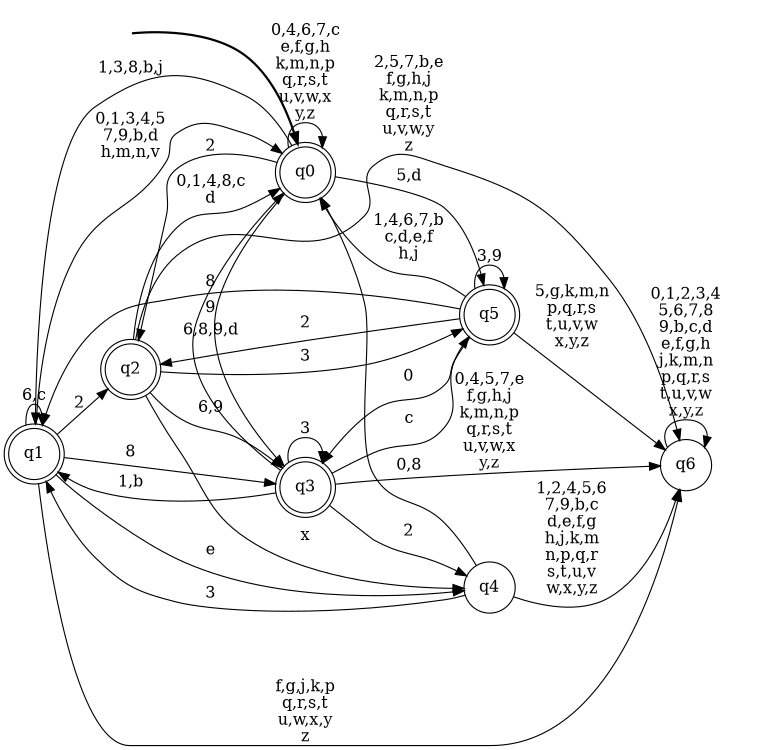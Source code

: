 digraph BlueStar {
__start0 [style = invis, shape = none, label = "", width = 0, height = 0];

rankdir=LR;
size="8,5";

s0 [style="rounded,filled", color="black", fillcolor="white" shape="doublecircle", label="q0"];
s1 [style="rounded,filled", color="black", fillcolor="white" shape="doublecircle", label="q1"];
s2 [style="rounded,filled", color="black", fillcolor="white" shape="doublecircle", label="q2"];
s3 [style="rounded,filled", color="black", fillcolor="white" shape="doublecircle", label="q3"];
s4 [style="filled", color="black", fillcolor="white" shape="circle", label="q4"];
s5 [style="rounded,filled", color="black", fillcolor="white" shape="doublecircle", label="q5"];
s6 [style="filled", color="black", fillcolor="white" shape="circle", label="q6"];
subgraph cluster_main { 
	graph [pad=".75", ranksep="0.15", nodesep="0.15"];
	 style=invis; 
	__start0 -> s0 [penwidth=2];
}
s0 -> s0 [label="0,4,6,7,c\ne,f,g,h\nk,m,n,p\nq,r,s,t\nu,v,w,x\ny,z"];
s0 -> s1 [label="1,3,8,b,j"];
s0 -> s2 [label="2"];
s0 -> s3 [label="9"];
s0 -> s5 [label="5,d"];
s1 -> s0 [label="0,1,3,4,5\n7,9,b,d\nh,m,n,v"];
s1 -> s1 [label="6,c"];
s1 -> s2 [label="2"];
s1 -> s3 [label="8"];
s1 -> s4 [label="e"];
s1 -> s6 [label="f,g,j,k,p\nq,r,s,t\nu,w,x,y\nz"];
s2 -> s0 [label="0,1,4,8,c\nd"];
s2 -> s3 [label="6,9"];
s2 -> s4 [label="x"];
s2 -> s5 [label="3"];
s2 -> s6 [label="2,5,7,b,e\nf,g,h,j\nk,m,n,p\nq,r,s,t\nu,v,w,y\nz"];
s3 -> s0 [label="6,8,9,d"];
s3 -> s1 [label="1,b"];
s3 -> s3 [label="3"];
s3 -> s4 [label="2"];
s3 -> s5 [label="c"];
s3 -> s6 [label="0,4,5,7,e\nf,g,h,j\nk,m,n,p\nq,r,s,t\nu,v,w,x\ny,z"];
s4 -> s0 [label="0,8"];
s4 -> s1 [label="3"];
s4 -> s6 [label="1,2,4,5,6\n7,9,b,c\nd,e,f,g\nh,j,k,m\nn,p,q,r\ns,t,u,v\nw,x,y,z"];
s5 -> s0 [label="1,4,6,7,b\nc,d,e,f\nh,j"];
s5 -> s1 [label="8"];
s5 -> s2 [label="2"];
s5 -> s3 [label="0"];
s5 -> s5 [label="3,9"];
s5 -> s6 [label="5,g,k,m,n\np,q,r,s\nt,u,v,w\nx,y,z"];
s6 -> s6 [label="0,1,2,3,4\n5,6,7,8\n9,b,c,d\ne,f,g,h\nj,k,m,n\np,q,r,s\nt,u,v,w\nx,y,z"];

}